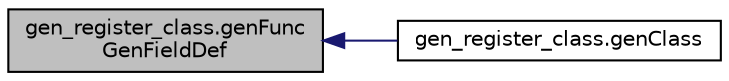 digraph "gen_register_class.genFuncGenFieldDef"
{
  edge [fontname="Helvetica",fontsize="10",labelfontname="Helvetica",labelfontsize="10"];
  node [fontname="Helvetica",fontsize="10",shape=record];
  rankdir="LR";
  Node14 [label="gen_register_class.genFunc\lGenFieldDef",height=0.2,width=0.4,color="black", fillcolor="grey75", style="filled", fontcolor="black"];
  Node14 -> Node15 [dir="back",color="midnightblue",fontsize="10",style="solid",fontname="Helvetica"];
  Node15 [label="gen_register_class.genClass",height=0.2,width=0.4,color="black", fillcolor="white", style="filled",URL="$d4/d09/namespacegen__register__class.html#a1aefb7275cbb58faa36889186ce6d9ab"];
}
